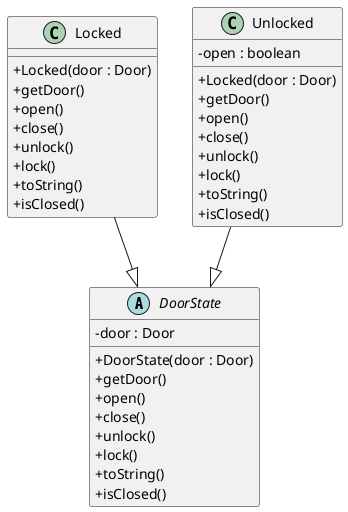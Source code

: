 @startuml
'https://plantuml.com/class-diagram
skinparam classAttributeIconSize 0

abstract DoorState {
- door : Door
+ DoorState(door : Door)
+ getDoor()
+ open()
+ close()
+ unlock()
+ lock()
+ toString()
+ isClosed()
}
class Locked {
+ Locked(door : Door)
+ getDoor()
+ open()
+ close()
+ unlock()
+ lock()
+ toString()
+ isClosed()
}
class Unlocked {
- open : boolean
+ Locked(door : Door)
+ getDoor()
+ open()
+ close()
+ unlock()
+ lock()
+ toString()
+ isClosed()
}
Unlocked --|> DoorState
Locked --|> DoorState
@enduml